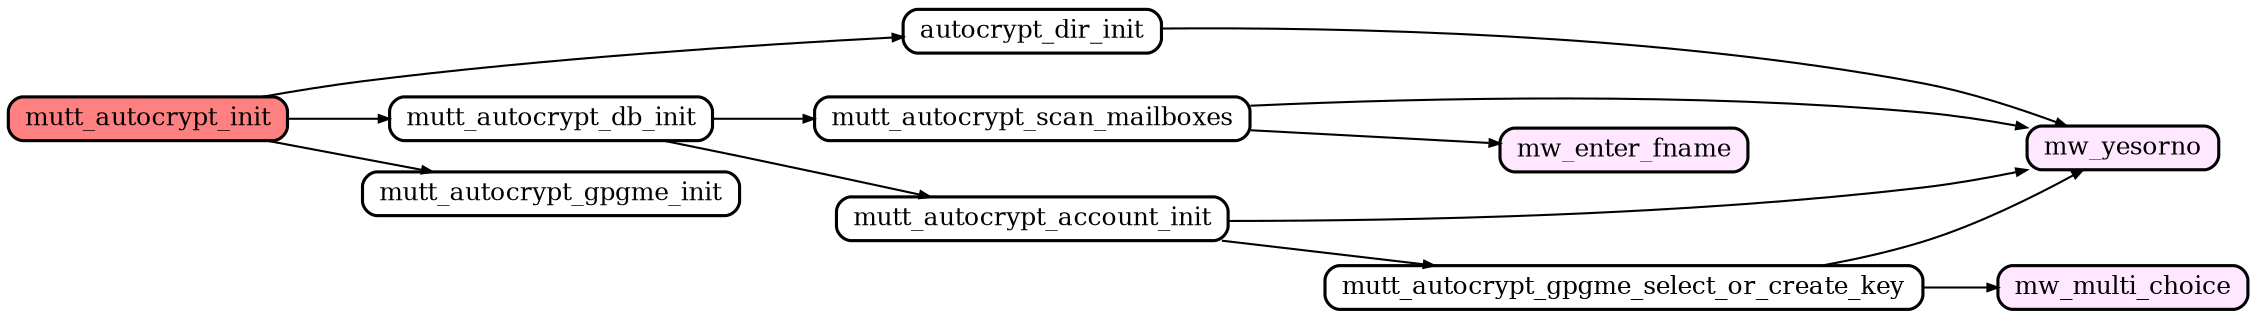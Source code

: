 digraph callgraph {
	// mutt_autocrypt_init() calls that query the user
	graph [
		rankdir="LR"
		nodesep="0.2"
		ranksep="0.5"
		compound="true"
	]

	node [
		shape="Mrecord"
		fontsize="12"
		fillcolor="#ffffff"
		style="filled"
		height="0.2"
		penwidth="1.5"
		color="black"
	]

	edge [
		penwidth="1.0"
		arrowsize="0.5"
	]

	mutt_autocrypt_init [ fillcolor="#ff8080" ]

	// Message Windows
	node [ fillcolor="#ffe8ff" ]
	mw_enter_fname
	mw_multi_choice
	mw_yesorno

	node [ fillcolor="#ffffff" ]
	autocrypt_dir_init -> mw_yesorno
	mutt_autocrypt_account_init -> mutt_autocrypt_gpgme_select_or_create_key
	mutt_autocrypt_account_init -> mw_yesorno
	mutt_autocrypt_db_init -> mutt_autocrypt_account_init
	mutt_autocrypt_db_init -> mutt_autocrypt_scan_mailboxes
	mutt_autocrypt_gpgme_select_or_create_key -> mw_multi_choice
	mutt_autocrypt_gpgme_select_or_create_key -> mw_yesorno
	mutt_autocrypt_init -> autocrypt_dir_init
	mutt_autocrypt_init -> mutt_autocrypt_db_init
	mutt_autocrypt_init -> mutt_autocrypt_gpgme_init
	mutt_autocrypt_scan_mailboxes -> mw_enter_fname
	mutt_autocrypt_scan_mailboxes -> mw_yesorno

}
